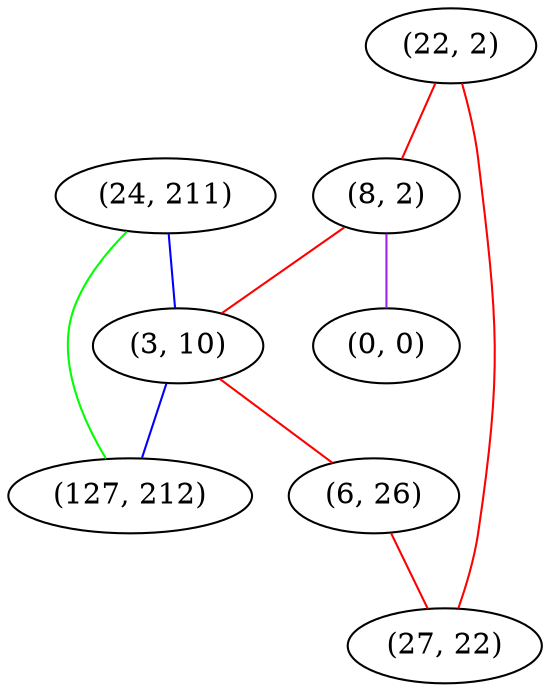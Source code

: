 graph "" {
"(24, 211)";
"(22, 2)";
"(8, 2)";
"(3, 10)";
"(0, 0)";
"(127, 212)";
"(6, 26)";
"(27, 22)";
"(24, 211)" -- "(127, 212)"  [color=green, key=0, weight=2];
"(24, 211)" -- "(3, 10)"  [color=blue, key=0, weight=3];
"(22, 2)" -- "(8, 2)"  [color=red, key=0, weight=1];
"(22, 2)" -- "(27, 22)"  [color=red, key=0, weight=1];
"(8, 2)" -- "(3, 10)"  [color=red, key=0, weight=1];
"(8, 2)" -- "(0, 0)"  [color=purple, key=0, weight=4];
"(3, 10)" -- "(127, 212)"  [color=blue, key=0, weight=3];
"(3, 10)" -- "(6, 26)"  [color=red, key=0, weight=1];
"(6, 26)" -- "(27, 22)"  [color=red, key=0, weight=1];
}
